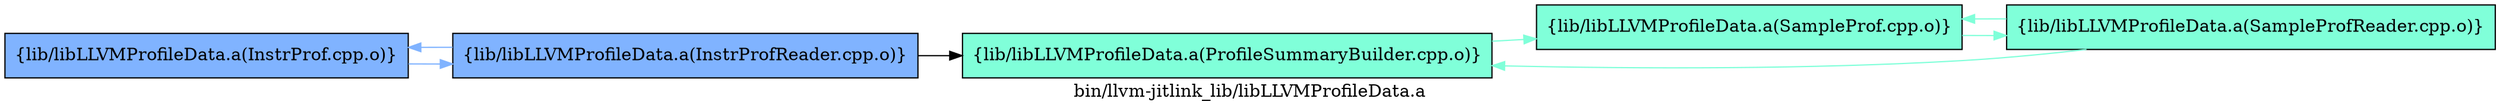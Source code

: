 digraph "bin/llvm-jitlink_lib/libLLVMProfileData.a" {
	label="bin/llvm-jitlink_lib/libLLVMProfileData.a";
	rankdir=LR;
	{ rank=same; Node0x5559f7060628;  }
	{ rank=same; Node0x5559f7060d08;  }
	{ rank=same; Node0x5559f7063558;  }
	{ rank=same; Node0x5559f7063f08;  }

	Node0x5559f7060628 [shape=record,shape=box,group=2,style=filled,fillcolor="0.600000 0.5 1",label="{lib/libLLVMProfileData.a(InstrProf.cpp.o)}"];
	Node0x5559f7060628 -> Node0x5559f7060d08[color="0.600000 0.5 1"];
	Node0x5559f7063558 [shape=record,shape=box,group=1,style=filled,fillcolor="0.450000 0.5 1",label="{lib/libLLVMProfileData.a(ProfileSummaryBuilder.cpp.o)}"];
	Node0x5559f7063558 -> Node0x5559f7063f08[color="0.450000 0.5 1"];
	Node0x5559f7060d08 [shape=record,shape=box,group=2,style=filled,fillcolor="0.600000 0.5 1",label="{lib/libLLVMProfileData.a(InstrProfReader.cpp.o)}"];
	Node0x5559f7060d08 -> Node0x5559f7060628[color="0.600000 0.5 1"];
	Node0x5559f7060d08 -> Node0x5559f7063558;
	Node0x5559f7063f08 [shape=record,shape=box,group=1,style=filled,fillcolor="0.450000 0.5 1",label="{lib/libLLVMProfileData.a(SampleProf.cpp.o)}"];
	Node0x5559f7063f08 -> Node0x5559f7063288[color="0.450000 0.5 1"];
	Node0x5559f7063288 [shape=record,shape=box,group=1,style=filled,fillcolor="0.450000 0.5 1",label="{lib/libLLVMProfileData.a(SampleProfReader.cpp.o)}"];
	Node0x5559f7063288 -> Node0x5559f7063558[color="0.450000 0.5 1"];
	Node0x5559f7063288 -> Node0x5559f7063f08[color="0.450000 0.5 1"];
}
